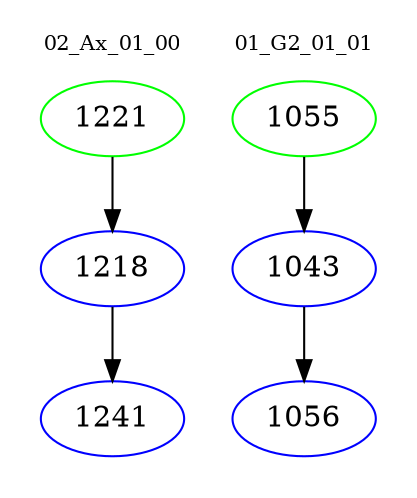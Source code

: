 digraph{
subgraph cluster_0 {
color = white
label = "02_Ax_01_00";
fontsize=10;
T0_1221 [label="1221", color="green"]
T0_1221 -> T0_1218 [color="black"]
T0_1218 [label="1218", color="blue"]
T0_1218 -> T0_1241 [color="black"]
T0_1241 [label="1241", color="blue"]
}
subgraph cluster_1 {
color = white
label = "01_G2_01_01";
fontsize=10;
T1_1055 [label="1055", color="green"]
T1_1055 -> T1_1043 [color="black"]
T1_1043 [label="1043", color="blue"]
T1_1043 -> T1_1056 [color="black"]
T1_1056 [label="1056", color="blue"]
}
}
